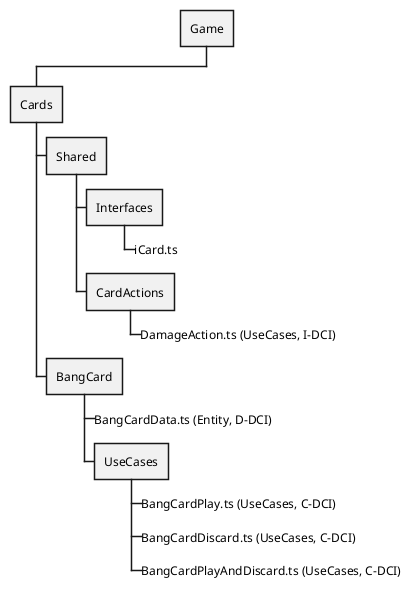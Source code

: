 @startwbs projectStructureWBS
* Game


** Cards

*** Shared
**** Interfaces
*****_ iCard.ts
**** CardActions
*****_ DamageAction.ts (UseCases, I-DCI)

*** BangCard
****_ BangCardData.ts (Entity, D-DCI)
**** UseCases
*****_ BangCardPlay.ts (UseCases, C-DCI)
*****_ BangCardDiscard.ts (UseCases, C-DCI)
*****_ BangCardPlayAndDiscard.ts (UseCases, C-DCI)
@endwbs
